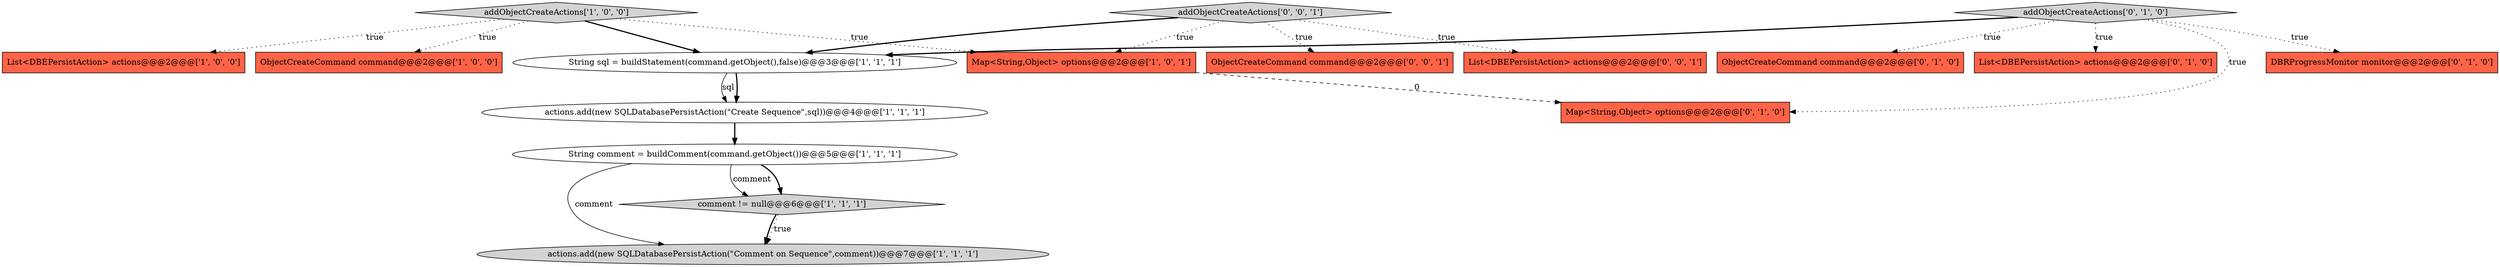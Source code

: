 digraph {
3 [style = filled, label = "String comment = buildComment(command.getObject())@@@5@@@['1', '1', '1']", fillcolor = white, shape = ellipse image = "AAA0AAABBB1BBB"];
2 [style = filled, label = "comment != null@@@6@@@['1', '1', '1']", fillcolor = lightgray, shape = diamond image = "AAA0AAABBB1BBB"];
13 [style = filled, label = "addObjectCreateActions['0', '1', '0']", fillcolor = lightgray, shape = diamond image = "AAA0AAABBB2BBB"];
14 [style = filled, label = "List<DBEPersistAction> actions@@@2@@@['0', '0', '1']", fillcolor = tomato, shape = box image = "AAA0AAABBB3BBB"];
0 [style = filled, label = "actions.add(new SQLDatabasePersistAction(\"Comment on Sequence\",comment))@@@7@@@['1', '1', '1']", fillcolor = lightgray, shape = ellipse image = "AAA0AAABBB1BBB"];
8 [style = filled, label = "addObjectCreateActions['1', '0', '0']", fillcolor = lightgray, shape = diamond image = "AAA0AAABBB1BBB"];
6 [style = filled, label = "List<DBEPersistAction> actions@@@2@@@['1', '0', '0']", fillcolor = tomato, shape = box image = "AAA0AAABBB1BBB"];
12 [style = filled, label = "Map<String,Object> options@@@2@@@['0', '1', '0']", fillcolor = tomato, shape = box image = "AAA1AAABBB2BBB"];
11 [style = filled, label = "ObjectCreateCommand command@@@2@@@['0', '1', '0']", fillcolor = tomato, shape = box image = "AAA0AAABBB2BBB"];
15 [style = filled, label = "addObjectCreateActions['0', '0', '1']", fillcolor = lightgray, shape = diamond image = "AAA0AAABBB3BBB"];
10 [style = filled, label = "List<DBEPersistAction> actions@@@2@@@['0', '1', '0']", fillcolor = tomato, shape = box image = "AAA0AAABBB2BBB"];
1 [style = filled, label = "actions.add(new SQLDatabasePersistAction(\"Create Sequence\",sql))@@@4@@@['1', '1', '1']", fillcolor = white, shape = ellipse image = "AAA0AAABBB1BBB"];
7 [style = filled, label = "Map<String,Object> options@@@2@@@['1', '0', '1']", fillcolor = tomato, shape = box image = "AAA0AAABBB1BBB"];
16 [style = filled, label = "ObjectCreateCommand command@@@2@@@['0', '0', '1']", fillcolor = tomato, shape = box image = "AAA0AAABBB3BBB"];
4 [style = filled, label = "ObjectCreateCommand command@@@2@@@['1', '0', '0']", fillcolor = tomato, shape = box image = "AAA0AAABBB1BBB"];
5 [style = filled, label = "String sql = buildStatement(command.getObject(),false)@@@3@@@['1', '1', '1']", fillcolor = white, shape = ellipse image = "AAA0AAABBB1BBB"];
9 [style = filled, label = "DBRProgressMonitor monitor@@@2@@@['0', '1', '0']", fillcolor = tomato, shape = box image = "AAA0AAABBB2BBB"];
2->0 [style = dotted, label="true"];
13->12 [style = dotted, label="true"];
1->3 [style = bold, label=""];
8->7 [style = dotted, label="true"];
15->14 [style = dotted, label="true"];
15->16 [style = dotted, label="true"];
13->10 [style = dotted, label="true"];
15->7 [style = dotted, label="true"];
8->4 [style = dotted, label="true"];
15->5 [style = bold, label=""];
3->0 [style = solid, label="comment"];
5->1 [style = bold, label=""];
2->0 [style = bold, label=""];
8->6 [style = dotted, label="true"];
3->2 [style = bold, label=""];
8->5 [style = bold, label=""];
13->5 [style = bold, label=""];
7->12 [style = dashed, label="0"];
13->11 [style = dotted, label="true"];
3->2 [style = solid, label="comment"];
5->1 [style = solid, label="sql"];
13->9 [style = dotted, label="true"];
}
